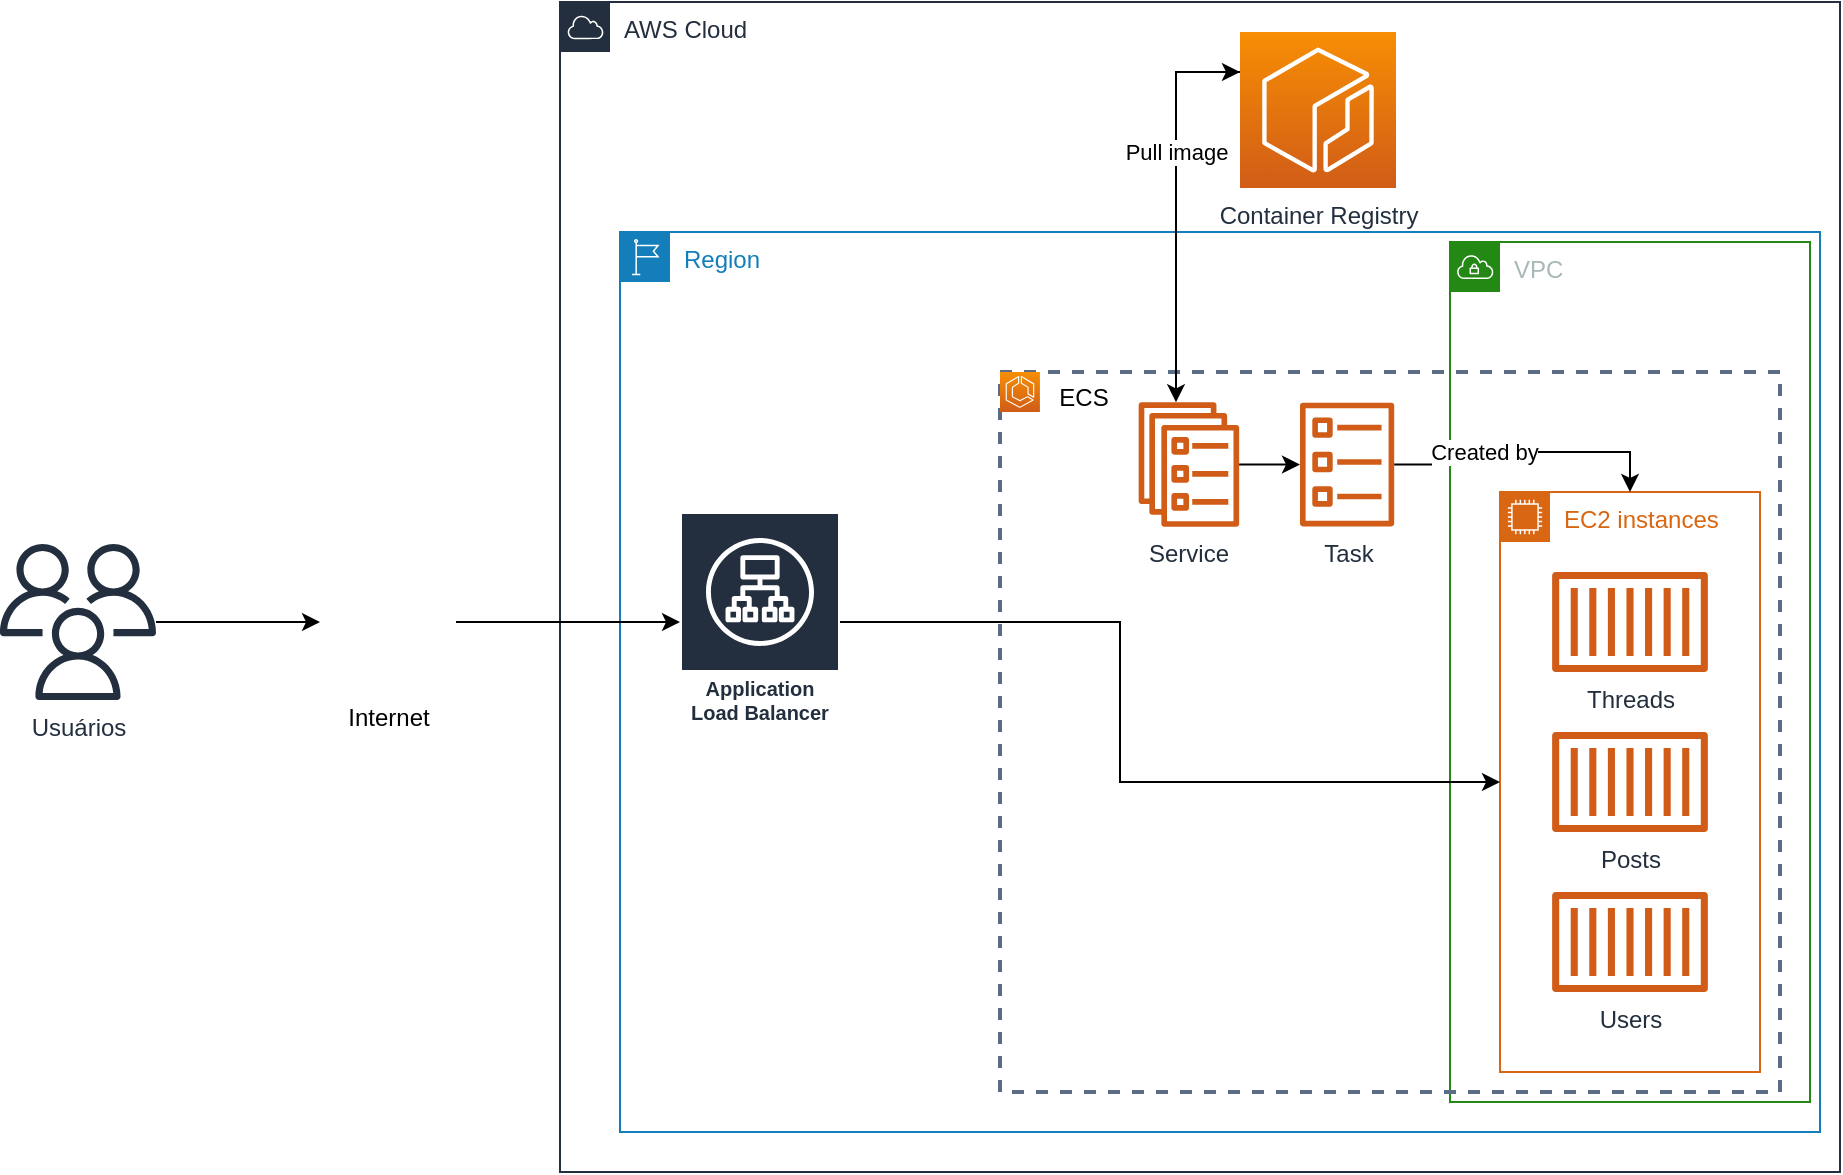 <mxfile version="13.3.5" type="google"><diagram id="-35hA3iKN3GicuoOdS22" name="Page-1"><mxGraphModel dx="2253" dy="721" grid="1" gridSize="10" guides="1" tooltips="1" connect="1" arrows="1" fold="1" page="1" pageScale="1" pageWidth="827" pageHeight="1169" math="0" shadow="0"><root><mxCell id="0"/><mxCell id="1" parent="0"/><mxCell id="W2DruOJgHxlp5U6r_WrQ-1" value="AWS Cloud" style="points=[[0,0],[0.25,0],[0.5,0],[0.75,0],[1,0],[1,0.25],[1,0.5],[1,0.75],[1,1],[0.75,1],[0.5,1],[0.25,1],[0,1],[0,0.75],[0,0.5],[0,0.25]];outlineConnect=0;gradientColor=none;html=1;whiteSpace=wrap;fontSize=12;fontStyle=0;shape=mxgraph.aws4.group;grIcon=mxgraph.aws4.group_aws_cloud;strokeColor=#232F3E;fillColor=none;verticalAlign=top;align=left;spacingLeft=30;fontColor=#232F3E;dashed=0;" vertex="1" parent="1"><mxGeometry x="150" y="35" width="640" height="585" as="geometry"/></mxCell><mxCell id="W2DruOJgHxlp5U6r_WrQ-2" value="Region" style="points=[[0,0],[0.25,0],[0.5,0],[0.75,0],[1,0],[1,0.25],[1,0.5],[1,0.75],[1,1],[0.75,1],[0.5,1],[0.25,1],[0,1],[0,0.75],[0,0.5],[0,0.25]];outlineConnect=0;gradientColor=none;html=1;whiteSpace=wrap;fontSize=12;fontStyle=0;shape=mxgraph.aws4.group;grIcon=mxgraph.aws4.group_region;strokeColor=#147EBA;fillColor=none;verticalAlign=top;align=left;spacingLeft=30;fontColor=#147EBA;dashed=0;" vertex="1" parent="1"><mxGeometry x="180" y="150" width="600" height="450" as="geometry"/></mxCell><mxCell id="W2DruOJgHxlp5U6r_WrQ-8" value="VPC" style="points=[[0,0],[0.25,0],[0.5,0],[0.75,0],[1,0],[1,0.25],[1,0.5],[1,0.75],[1,1],[0.75,1],[0.5,1],[0.25,1],[0,1],[0,0.75],[0,0.5],[0,0.25]];outlineConnect=0;gradientColor=none;html=1;whiteSpace=wrap;fontSize=12;fontStyle=0;shape=mxgraph.aws4.group;grIcon=mxgraph.aws4.group_vpc;strokeColor=#248814;fillColor=none;verticalAlign=top;align=left;spacingLeft=30;fontColor=#AAB7B8;dashed=0;" vertex="1" parent="1"><mxGeometry x="595" y="155" width="180" height="430" as="geometry"/></mxCell><mxCell id="W2DruOJgHxlp5U6r_WrQ-23" value="" style="group;strokeWidth=4;" vertex="1" connectable="0" parent="1"><mxGeometry x="370" y="220" width="390" height="360" as="geometry"/></mxCell><mxCell id="W2DruOJgHxlp5U6r_WrQ-17" value="" style="fillColor=none;strokeColor=#5A6C86;verticalAlign=top;fontStyle=0;fontColor=#5A6C86;dashed=1;strokeWidth=2;" vertex="1" parent="W2DruOJgHxlp5U6r_WrQ-23"><mxGeometry width="390" height="360.0" as="geometry"/></mxCell><mxCell id="W2DruOJgHxlp5U6r_WrQ-22" value="" style="group" vertex="1" connectable="0" parent="W2DruOJgHxlp5U6r_WrQ-23"><mxGeometry width="60" height="51.429" as="geometry"/></mxCell><mxCell id="W2DruOJgHxlp5U6r_WrQ-9" value="" style="outlineConnect=0;fontColor=#232F3E;gradientColor=#F78E04;gradientDirection=north;fillColor=#D05C17;strokeColor=#ffffff;dashed=0;verticalLabelPosition=bottom;verticalAlign=top;align=center;html=1;fontSize=12;fontStyle=0;aspect=fixed;shape=mxgraph.aws4.resourceIcon;resIcon=mxgraph.aws4.ecs;" vertex="1" parent="W2DruOJgHxlp5U6r_WrQ-22"><mxGeometry width="19.958" height="19.958" as="geometry"/></mxCell><mxCell id="W2DruOJgHxlp5U6r_WrQ-10" value="Service" style="outlineConnect=0;fontColor=#232F3E;gradientColor=none;fillColor=#D05C17;strokeColor=none;dashed=0;verticalLabelPosition=bottom;verticalAlign=top;align=center;html=1;fontSize=12;fontStyle=0;aspect=fixed;pointerEvents=1;shape=mxgraph.aws4.ecs_service;" vertex="1" parent="W2DruOJgHxlp5U6r_WrQ-23"><mxGeometry x="68.91" y="15.126" width="51.092" height="62.269" as="geometry"/></mxCell><mxCell id="W2DruOJgHxlp5U6r_WrQ-11" value="Task" style="outlineConnect=0;fontColor=#232F3E;gradientColor=none;fillColor=#D05C17;strokeColor=none;dashed=0;verticalLabelPosition=bottom;verticalAlign=top;align=center;html=1;fontSize=12;fontStyle=0;aspect=fixed;pointerEvents=1;shape=mxgraph.aws4.ecs_task;" vertex="1" parent="W2DruOJgHxlp5U6r_WrQ-23"><mxGeometry x="150" y="15.126" width="47.101" height="62.269" as="geometry"/></mxCell><mxCell id="W2DruOJgHxlp5U6r_WrQ-24" style="edgeStyle=orthogonalEdgeStyle;rounded=0;orthogonalLoop=1;jettySize=auto;html=1;" edge="1" parent="W2DruOJgHxlp5U6r_WrQ-23" source="W2DruOJgHxlp5U6r_WrQ-10" target="W2DruOJgHxlp5U6r_WrQ-11"><mxGeometry relative="1" as="geometry"/></mxCell><mxCell id="W2DruOJgHxlp5U6r_WrQ-18" value="ECS" style="text;html=1;strokeColor=none;fillColor=none;align=center;verticalAlign=middle;whiteSpace=wrap;rounded=0;" vertex="1" parent="W2DruOJgHxlp5U6r_WrQ-23"><mxGeometry x="22.5" y="-10.005" width="37.5" height="46.753" as="geometry"/></mxCell><mxCell id="W2DruOJgHxlp5U6r_WrQ-3" value="EC2 instances" style="points=[[0,0],[0.25,0],[0.5,0],[0.75,0],[1,0],[1,0.25],[1,0.5],[1,0.75],[1,1],[0.75,1],[0.5,1],[0.25,1],[0,1],[0,0.75],[0,0.5],[0,0.25]];outlineConnect=0;gradientColor=none;html=1;whiteSpace=wrap;fontSize=12;fontStyle=0;shape=mxgraph.aws4.group;grIcon=mxgraph.aws4.group_ec2_instance_contents;strokeColor=#D86613;fillColor=none;verticalAlign=top;align=left;spacingLeft=30;fontColor=#D86613;dashed=0;" vertex="1" parent="1"><mxGeometry x="620" y="280" width="130" height="290" as="geometry"/></mxCell><mxCell id="W2DruOJgHxlp5U6r_WrQ-15" style="edgeStyle=orthogonalEdgeStyle;rounded=0;orthogonalLoop=1;jettySize=auto;html=1;" edge="1" parent="1" source="W2DruOJgHxlp5U6r_WrQ-5" target="W2DruOJgHxlp5U6r_WrQ-10"><mxGeometry relative="1" as="geometry"><Array as="points"><mxPoint x="458" y="70"/></Array></mxGeometry></mxCell><mxCell id="W2DruOJgHxlp5U6r_WrQ-5" value="Container Registry" style="outlineConnect=0;fontColor=#232F3E;gradientColor=#F78E04;gradientDirection=north;fillColor=#D05C17;strokeColor=#ffffff;dashed=0;verticalLabelPosition=bottom;verticalAlign=top;align=center;html=1;fontSize=12;fontStyle=0;aspect=fixed;shape=mxgraph.aws4.resourceIcon;resIcon=mxgraph.aws4.ecr;" vertex="1" parent="1"><mxGeometry x="490" y="50" width="78" height="78" as="geometry"/></mxCell><mxCell id="W2DruOJgHxlp5U6r_WrQ-14" style="edgeStyle=orthogonalEdgeStyle;rounded=0;orthogonalLoop=1;jettySize=auto;html=1;" edge="1" parent="1"><mxGeometry relative="1" as="geometry"><mxPoint x="458" y="201" as="sourcePoint"/><mxPoint x="490" y="70" as="targetPoint"/><Array as="points"><mxPoint x="458" y="70"/></Array></mxGeometry></mxCell><mxCell id="W2DruOJgHxlp5U6r_WrQ-16" value="Pull image" style="edgeLabel;html=1;align=center;verticalAlign=middle;resizable=0;points=[];" vertex="1" connectable="0" parent="W2DruOJgHxlp5U6r_WrQ-14"><mxGeometry x="-0.205" relative="1" as="geometry"><mxPoint y="-26" as="offset"/></mxGeometry></mxCell><mxCell id="W2DruOJgHxlp5U6r_WrQ-25" style="edgeStyle=orthogonalEdgeStyle;rounded=0;orthogonalLoop=1;jettySize=auto;html=1;entryX=0.5;entryY=0;entryDx=0;entryDy=0;" edge="1" parent="1" source="W2DruOJgHxlp5U6r_WrQ-11" target="W2DruOJgHxlp5U6r_WrQ-3"><mxGeometry relative="1" as="geometry"/></mxCell><mxCell id="W2DruOJgHxlp5U6r_WrQ-26" value="Created by" style="edgeLabel;html=1;align=center;verticalAlign=middle;resizable=0;points=[];" vertex="1" connectable="0" parent="W2DruOJgHxlp5U6r_WrQ-25"><mxGeometry x="-0.291" relative="1" as="geometry"><mxPoint as="offset"/></mxGeometry></mxCell><mxCell id="W2DruOJgHxlp5U6r_WrQ-13" value="Threads" style="outlineConnect=0;fontColor=#232F3E;gradientColor=none;fillColor=#D05C17;strokeColor=none;dashed=0;verticalLabelPosition=bottom;verticalAlign=top;align=center;html=1;fontSize=12;fontStyle=0;aspect=fixed;pointerEvents=1;shape=mxgraph.aws4.container_1;" vertex="1" parent="1"><mxGeometry x="646" y="320" width="78" height="50" as="geometry"/></mxCell><mxCell id="W2DruOJgHxlp5U6r_WrQ-28" style="edgeStyle=orthogonalEdgeStyle;rounded=0;orthogonalLoop=1;jettySize=auto;html=1;" edge="1" parent="1" source="W2DruOJgHxlp5U6r_WrQ-20" target="W2DruOJgHxlp5U6r_WrQ-3"><mxGeometry relative="1" as="geometry"><Array as="points"><mxPoint x="430" y="345"/><mxPoint x="430" y="425"/></Array></mxGeometry></mxCell><mxCell id="W2DruOJgHxlp5U6r_WrQ-20" value="Application Load Balancer" style="outlineConnect=0;fontColor=#232F3E;gradientColor=none;strokeColor=#ffffff;fillColor=#232F3E;dashed=0;verticalLabelPosition=middle;verticalAlign=bottom;align=center;html=1;whiteSpace=wrap;fontSize=10;fontStyle=1;spacing=3;shape=mxgraph.aws4.productIcon;prIcon=mxgraph.aws4.application_load_balancer;" vertex="1" parent="1"><mxGeometry x="210" y="290" width="80" height="110" as="geometry"/></mxCell><mxCell id="W2DruOJgHxlp5U6r_WrQ-30" style="edgeStyle=orthogonalEdgeStyle;rounded=0;orthogonalLoop=1;jettySize=auto;html=1;" edge="1" parent="1" source="W2DruOJgHxlp5U6r_WrQ-29" target="W2DruOJgHxlp5U6r_WrQ-20"><mxGeometry relative="1" as="geometry"/></mxCell><mxCell id="W2DruOJgHxlp5U6r_WrQ-29" value="Internet" style="shape=image;html=1;verticalAlign=top;verticalLabelPosition=bottom;labelBackgroundColor=#ffffff;imageAspect=0;aspect=fixed;image=https://cdn2.iconfinder.com/data/icons/pittogrammi/142/39-128.png;dashed=1;strokeWidth=2;" vertex="1" parent="1"><mxGeometry x="30" y="311" width="68" height="68" as="geometry"/></mxCell><mxCell id="W2DruOJgHxlp5U6r_WrQ-32" style="edgeStyle=orthogonalEdgeStyle;rounded=0;orthogonalLoop=1;jettySize=auto;html=1;" edge="1" parent="1" source="W2DruOJgHxlp5U6r_WrQ-31" target="W2DruOJgHxlp5U6r_WrQ-29"><mxGeometry relative="1" as="geometry"/></mxCell><mxCell id="W2DruOJgHxlp5U6r_WrQ-31" value="Usuários" style="outlineConnect=0;fontColor=#232F3E;gradientColor=none;fillColor=#232F3E;strokeColor=none;dashed=0;verticalLabelPosition=bottom;verticalAlign=top;align=center;html=1;fontSize=12;fontStyle=0;aspect=fixed;pointerEvents=1;shape=mxgraph.aws4.users;" vertex="1" parent="1"><mxGeometry x="-130" y="306" width="78" height="78" as="geometry"/></mxCell><mxCell id="W2DruOJgHxlp5U6r_WrQ-33" value="Posts" style="outlineConnect=0;fontColor=#232F3E;gradientColor=none;fillColor=#D05C17;strokeColor=none;dashed=0;verticalLabelPosition=bottom;verticalAlign=top;align=center;html=1;fontSize=12;fontStyle=0;aspect=fixed;pointerEvents=1;shape=mxgraph.aws4.container_1;" vertex="1" parent="1"><mxGeometry x="646" y="400" width="78" height="50" as="geometry"/></mxCell><mxCell id="W2DruOJgHxlp5U6r_WrQ-34" value="Users" style="outlineConnect=0;fontColor=#232F3E;gradientColor=none;fillColor=#D05C17;strokeColor=none;dashed=0;verticalLabelPosition=bottom;verticalAlign=top;align=center;html=1;fontSize=12;fontStyle=0;aspect=fixed;pointerEvents=1;shape=mxgraph.aws4.container_1;" vertex="1" parent="1"><mxGeometry x="646" y="480" width="78" height="50" as="geometry"/></mxCell></root></mxGraphModel></diagram></mxfile>